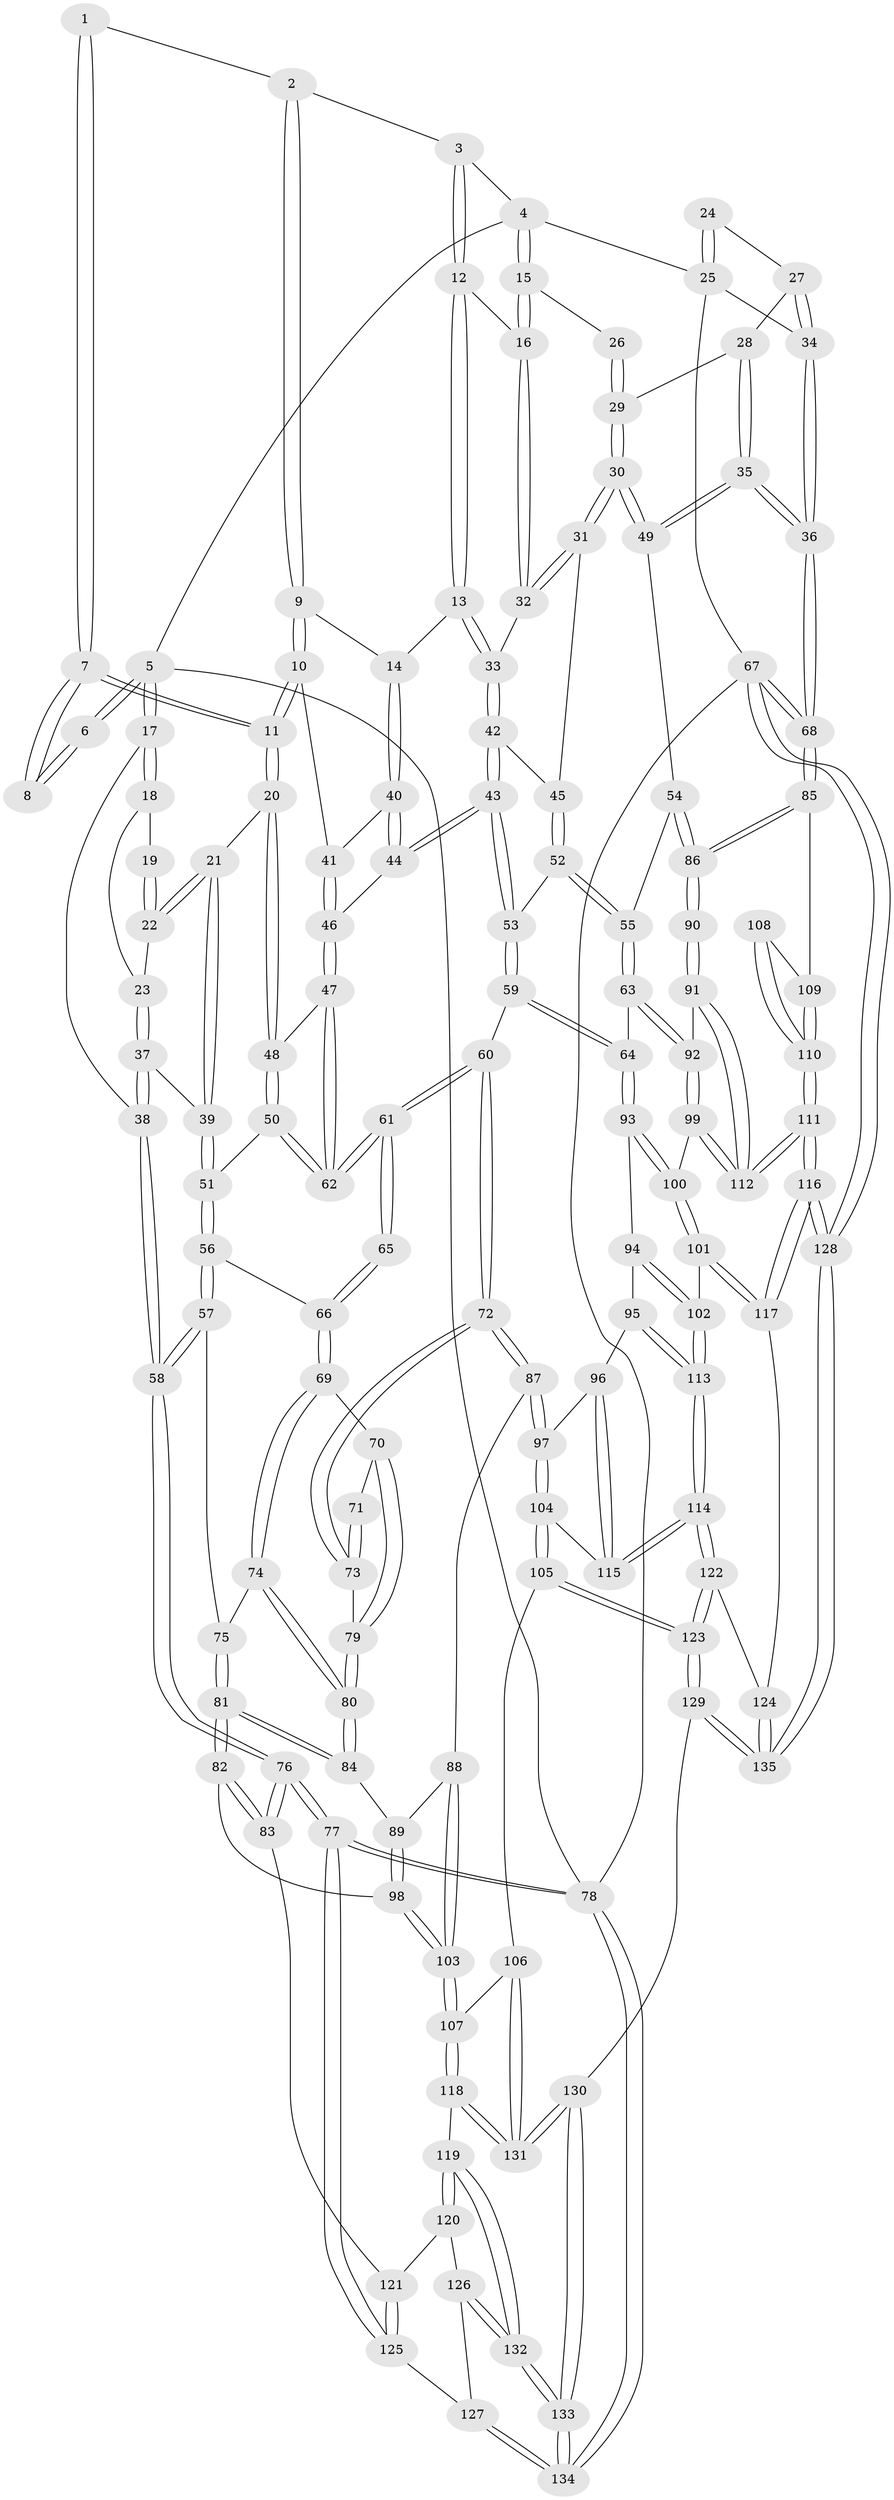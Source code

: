 // coarse degree distribution, {3: 0.23529411764705882, 4: 0.32941176470588235, 6: 0.09411764705882353, 5: 0.3176470588235294, 2: 0.011764705882352941, 1: 0.011764705882352941}
// Generated by graph-tools (version 1.1) at 2025/52/02/27/25 19:52:37]
// undirected, 135 vertices, 334 edges
graph export_dot {
graph [start="1"]
  node [color=gray90,style=filled];
  1 [pos="+0.20919795848378997+0"];
  2 [pos="+0.5257233217421209+0"];
  3 [pos="+0.5363854768961827+0"];
  4 [pos="+0.8976529129140997+0"];
  5 [pos="+0+0"];
  6 [pos="+0+0"];
  7 [pos="+0.28719436942607784+0.15814579434174553"];
  8 [pos="+0.18629210848244232+0.11770464799987065"];
  9 [pos="+0.4328076791944613+0.06301273287406288"];
  10 [pos="+0.33309238443523737+0.1679848184283655"];
  11 [pos="+0.30302066179493775+0.17766557027597413"];
  12 [pos="+0.6009255908774214+0.03661834737686269"];
  13 [pos="+0.6238250695077971+0.16008965411488263"];
  14 [pos="+0.5111850530335407+0.20855204540308106"];
  15 [pos="+0.8426197017414496+0.09806402588847869"];
  16 [pos="+0.829478672756358+0.1080502778346929"];
  17 [pos="+0+0"];
  18 [pos="+0.05343332836718432+0.12371310400427031"];
  19 [pos="+0.16172185921965523+0.131191679641583"];
  20 [pos="+0.27321125099205285+0.24202642734855973"];
  21 [pos="+0.18074650690714475+0.23456166912002036"];
  22 [pos="+0.13449320075187016+0.20792835431062726"];
  23 [pos="+0.10460813325836008+0.2045407770927133"];
  24 [pos="+0.9062338854413287+0.13265891078422426"];
  25 [pos="+1+0"];
  26 [pos="+0.8692875327383384+0.11679011401854687"];
  27 [pos="+0.9481834848592924+0.1878254529620434"];
  28 [pos="+0.9494791976647955+0.20430981241603297"];
  29 [pos="+0.8848232978439032+0.25508790118132396"];
  30 [pos="+0.8497770407640717+0.3186477271662841"];
  31 [pos="+0.7919301266622486+0.2852129776772641"];
  32 [pos="+0.8016265275034412+0.1436896714315122"];
  33 [pos="+0.6289429190317466+0.16558163291097974"];
  34 [pos="+1+0"];
  35 [pos="+1+0.4432374840194149"];
  36 [pos="+1+0.44325299144630514"];
  37 [pos="+0.04553375860197687+0.2853583527914901"];
  38 [pos="+0+0.24705011570594718"];
  39 [pos="+0.09440097715585224+0.32600978819623844"];
  40 [pos="+0.49175371046717653+0.23378070388614364"];
  41 [pos="+0.4280600572686368+0.2247051079321531"];
  42 [pos="+0.6479757157999+0.23092035604313285"];
  43 [pos="+0.5809594288227043+0.37480909302294885"];
  44 [pos="+0.5136098654149341+0.3261106830451255"];
  45 [pos="+0.7791613627762273+0.2872152899020253"];
  46 [pos="+0.40348425372706137+0.3458242334987395"];
  47 [pos="+0.36826505441227303+0.3647018268180408"];
  48 [pos="+0.2771293782876954+0.2799082475125586"];
  49 [pos="+0.9628648282851269+0.47032258421909856"];
  50 [pos="+0.17307175539247652+0.40261141727063104"];
  51 [pos="+0.14094669841169946+0.41722134961281027"];
  52 [pos="+0.6844895970198579+0.3910591871972901"];
  53 [pos="+0.5852960131743971+0.3871147501274443"];
  54 [pos="+0.8816205569102901+0.5332983788328578"];
  55 [pos="+0.8520671160887066+0.5457573967344458"];
  56 [pos="+0.12153677703337448+0.4517436625377055"];
  57 [pos="+0+0.507409198774347"];
  58 [pos="+0+0.5031808084378298"];
  59 [pos="+0.5215357951365627+0.5722318862781826"];
  60 [pos="+0.47539433934739156+0.5667610319313331"];
  61 [pos="+0.37532657639025596+0.4949821188994501"];
  62 [pos="+0.3716615128170111+0.48604497382160744"];
  63 [pos="+0.7793771777348383+0.6100887030584733"];
  64 [pos="+0.5670017197914321+0.617543679773261"];
  65 [pos="+0.337180688149994+0.5137011204071237"];
  66 [pos="+0.16776418937959808+0.5311827040050682"];
  67 [pos="+1+1"];
  68 [pos="+1+0.8830193950552012"];
  69 [pos="+0.16871354311731562+0.549948017798799"];
  70 [pos="+0.21879878752219967+0.5999043280531753"];
  71 [pos="+0.28516357139184556+0.5782693625227431"];
  72 [pos="+0.3350185545294636+0.6945435929504191"];
  73 [pos="+0.2885942877887781+0.6676351143166172"];
  74 [pos="+0.14231507362132922+0.5917961521790408"];
  75 [pos="+0.08412379549818462+0.6372270440675681"];
  76 [pos="+0+0.8561123618572795"];
  77 [pos="+0+1"];
  78 [pos="+0+1"];
  79 [pos="+0.2356135732294145+0.6562783281377016"];
  80 [pos="+0.18868953187781018+0.6927933835620684"];
  81 [pos="+0.09130593508612195+0.7315117589492751"];
  82 [pos="+0.05300130160055373+0.7919567028819291"];
  83 [pos="+0.005645295009484822+0.8102618162076993"];
  84 [pos="+0.1840155698482204+0.7001063506243226"];
  85 [pos="+1+0.8250978528043913"];
  86 [pos="+0.987335985506487+0.7884919052039993"];
  87 [pos="+0.32899855225352076+0.7485079544521148"];
  88 [pos="+0.2719580864848338+0.773618805463229"];
  89 [pos="+0.21790404705890298+0.7408075968888461"];
  90 [pos="+0.8574806275906014+0.7712487145261612"];
  91 [pos="+0.812791966643169+0.7505545040073982"];
  92 [pos="+0.7961038882295535+0.7214719901827631"];
  93 [pos="+0.5662420027551042+0.6256489292373926"];
  94 [pos="+0.494566994115797+0.7510446840611851"];
  95 [pos="+0.4251862205402127+0.7864442458828"];
  96 [pos="+0.3452482682759822+0.7665719915311106"];
  97 [pos="+0.3435657990479611+0.7655392880129541"];
  98 [pos="+0.14582860208415716+0.832789224637931"];
  99 [pos="+0.6667598790925351+0.8307230954026598"];
  100 [pos="+0.6332343397065966+0.8197808581099032"];
  101 [pos="+0.5770695345200278+0.8735843851482468"];
  102 [pos="+0.5115418332308949+0.8344561768195601"];
  103 [pos="+0.2102471455534235+0.8742193209253689"];
  104 [pos="+0.31072931403909654+0.8883813439591887"];
  105 [pos="+0.28825818071444553+0.9012063930529243"];
  106 [pos="+0.2854948979776206+0.901309168370794"];
  107 [pos="+0.21444169566177493+0.884249790138287"];
  108 [pos="+0.8662552377760498+0.8049572296366697"];
  109 [pos="+0.9103799424086619+0.8842048254510325"];
  110 [pos="+0.8561203128710423+0.9252195882245974"];
  111 [pos="+0.7855969303382181+0.9912573619602414"];
  112 [pos="+0.7754626653226919+0.958411576366492"];
  113 [pos="+0.43686104426147915+0.8847524011301019"];
  114 [pos="+0.4279560053749268+0.9047010516605202"];
  115 [pos="+0.38718668525326005+0.8857238669280567"];
  116 [pos="+0.7818068612054168+1"];
  117 [pos="+0.5753251847064027+0.8840020277353525"];
  118 [pos="+0.21213984948094983+0.8902090712898596"];
  119 [pos="+0.19564170719954738+0.909892483526839"];
  120 [pos="+0.14690717621227506+0.9304783560260633"];
  121 [pos="+0.08823678421537783+0.9213935191005196"];
  122 [pos="+0.43505103937168477+0.9290689585882521"];
  123 [pos="+0.40023085283061527+1"];
  124 [pos="+0.5504890060456391+0.9300377753242798"];
  125 [pos="+0.09151958255575843+0.9459092239524032"];
  126 [pos="+0.1236641559182446+0.9603901211311845"];
  127 [pos="+0.10701980362526838+0.96328916322957"];
  128 [pos="+0.7890015931537088+1"];
  129 [pos="+0.388460918482474+1"];
  130 [pos="+0.30799693039062004+1"];
  131 [pos="+0.2849030670343559+1"];
  132 [pos="+0.1640595493800959+1"];
  133 [pos="+0.1505668659364097+1"];
  134 [pos="+0+1"];
  135 [pos="+0.6582404629268686+1"];
  1 -- 2;
  1 -- 7;
  1 -- 7;
  2 -- 3;
  2 -- 9;
  2 -- 9;
  3 -- 4;
  3 -- 12;
  3 -- 12;
  4 -- 5;
  4 -- 15;
  4 -- 15;
  4 -- 25;
  5 -- 6;
  5 -- 6;
  5 -- 17;
  5 -- 17;
  5 -- 78;
  6 -- 8;
  6 -- 8;
  7 -- 8;
  7 -- 8;
  7 -- 11;
  7 -- 11;
  9 -- 10;
  9 -- 10;
  9 -- 14;
  10 -- 11;
  10 -- 11;
  10 -- 41;
  11 -- 20;
  11 -- 20;
  12 -- 13;
  12 -- 13;
  12 -- 16;
  13 -- 14;
  13 -- 33;
  13 -- 33;
  14 -- 40;
  14 -- 40;
  15 -- 16;
  15 -- 16;
  15 -- 26;
  16 -- 32;
  16 -- 32;
  17 -- 18;
  17 -- 18;
  17 -- 38;
  18 -- 19;
  18 -- 23;
  19 -- 22;
  19 -- 22;
  20 -- 21;
  20 -- 48;
  20 -- 48;
  21 -- 22;
  21 -- 22;
  21 -- 39;
  21 -- 39;
  22 -- 23;
  23 -- 37;
  23 -- 37;
  24 -- 25;
  24 -- 25;
  24 -- 27;
  25 -- 34;
  25 -- 67;
  26 -- 29;
  26 -- 29;
  27 -- 28;
  27 -- 34;
  27 -- 34;
  28 -- 29;
  28 -- 35;
  28 -- 35;
  29 -- 30;
  29 -- 30;
  30 -- 31;
  30 -- 31;
  30 -- 49;
  30 -- 49;
  31 -- 32;
  31 -- 32;
  31 -- 45;
  32 -- 33;
  33 -- 42;
  33 -- 42;
  34 -- 36;
  34 -- 36;
  35 -- 36;
  35 -- 36;
  35 -- 49;
  35 -- 49;
  36 -- 68;
  36 -- 68;
  37 -- 38;
  37 -- 38;
  37 -- 39;
  38 -- 58;
  38 -- 58;
  39 -- 51;
  39 -- 51;
  40 -- 41;
  40 -- 44;
  40 -- 44;
  41 -- 46;
  41 -- 46;
  42 -- 43;
  42 -- 43;
  42 -- 45;
  43 -- 44;
  43 -- 44;
  43 -- 53;
  43 -- 53;
  44 -- 46;
  45 -- 52;
  45 -- 52;
  46 -- 47;
  46 -- 47;
  47 -- 48;
  47 -- 62;
  47 -- 62;
  48 -- 50;
  48 -- 50;
  49 -- 54;
  50 -- 51;
  50 -- 62;
  50 -- 62;
  51 -- 56;
  51 -- 56;
  52 -- 53;
  52 -- 55;
  52 -- 55;
  53 -- 59;
  53 -- 59;
  54 -- 55;
  54 -- 86;
  54 -- 86;
  55 -- 63;
  55 -- 63;
  56 -- 57;
  56 -- 57;
  56 -- 66;
  57 -- 58;
  57 -- 58;
  57 -- 75;
  58 -- 76;
  58 -- 76;
  59 -- 60;
  59 -- 64;
  59 -- 64;
  60 -- 61;
  60 -- 61;
  60 -- 72;
  60 -- 72;
  61 -- 62;
  61 -- 62;
  61 -- 65;
  61 -- 65;
  63 -- 64;
  63 -- 92;
  63 -- 92;
  64 -- 93;
  64 -- 93;
  65 -- 66;
  65 -- 66;
  66 -- 69;
  66 -- 69;
  67 -- 68;
  67 -- 68;
  67 -- 128;
  67 -- 128;
  67 -- 78;
  68 -- 85;
  68 -- 85;
  69 -- 70;
  69 -- 74;
  69 -- 74;
  70 -- 71;
  70 -- 79;
  70 -- 79;
  71 -- 73;
  71 -- 73;
  72 -- 73;
  72 -- 73;
  72 -- 87;
  72 -- 87;
  73 -- 79;
  74 -- 75;
  74 -- 80;
  74 -- 80;
  75 -- 81;
  75 -- 81;
  76 -- 77;
  76 -- 77;
  76 -- 83;
  76 -- 83;
  77 -- 78;
  77 -- 78;
  77 -- 125;
  77 -- 125;
  78 -- 134;
  78 -- 134;
  79 -- 80;
  79 -- 80;
  80 -- 84;
  80 -- 84;
  81 -- 82;
  81 -- 82;
  81 -- 84;
  81 -- 84;
  82 -- 83;
  82 -- 83;
  82 -- 98;
  83 -- 121;
  84 -- 89;
  85 -- 86;
  85 -- 86;
  85 -- 109;
  86 -- 90;
  86 -- 90;
  87 -- 88;
  87 -- 97;
  87 -- 97;
  88 -- 89;
  88 -- 103;
  88 -- 103;
  89 -- 98;
  89 -- 98;
  90 -- 91;
  90 -- 91;
  91 -- 92;
  91 -- 112;
  91 -- 112;
  92 -- 99;
  92 -- 99;
  93 -- 94;
  93 -- 100;
  93 -- 100;
  94 -- 95;
  94 -- 102;
  94 -- 102;
  95 -- 96;
  95 -- 113;
  95 -- 113;
  96 -- 97;
  96 -- 115;
  96 -- 115;
  97 -- 104;
  97 -- 104;
  98 -- 103;
  98 -- 103;
  99 -- 100;
  99 -- 112;
  99 -- 112;
  100 -- 101;
  100 -- 101;
  101 -- 102;
  101 -- 117;
  101 -- 117;
  102 -- 113;
  102 -- 113;
  103 -- 107;
  103 -- 107;
  104 -- 105;
  104 -- 105;
  104 -- 115;
  105 -- 106;
  105 -- 123;
  105 -- 123;
  106 -- 107;
  106 -- 131;
  106 -- 131;
  107 -- 118;
  107 -- 118;
  108 -- 109;
  108 -- 110;
  108 -- 110;
  109 -- 110;
  109 -- 110;
  110 -- 111;
  110 -- 111;
  111 -- 112;
  111 -- 112;
  111 -- 116;
  111 -- 116;
  113 -- 114;
  113 -- 114;
  114 -- 115;
  114 -- 115;
  114 -- 122;
  114 -- 122;
  116 -- 117;
  116 -- 117;
  116 -- 128;
  116 -- 128;
  117 -- 124;
  118 -- 119;
  118 -- 131;
  118 -- 131;
  119 -- 120;
  119 -- 120;
  119 -- 132;
  119 -- 132;
  120 -- 121;
  120 -- 126;
  121 -- 125;
  121 -- 125;
  122 -- 123;
  122 -- 123;
  122 -- 124;
  123 -- 129;
  123 -- 129;
  124 -- 135;
  124 -- 135;
  125 -- 127;
  126 -- 127;
  126 -- 132;
  126 -- 132;
  127 -- 134;
  127 -- 134;
  128 -- 135;
  128 -- 135;
  129 -- 130;
  129 -- 135;
  129 -- 135;
  130 -- 131;
  130 -- 131;
  130 -- 133;
  130 -- 133;
  132 -- 133;
  132 -- 133;
  133 -- 134;
  133 -- 134;
}
